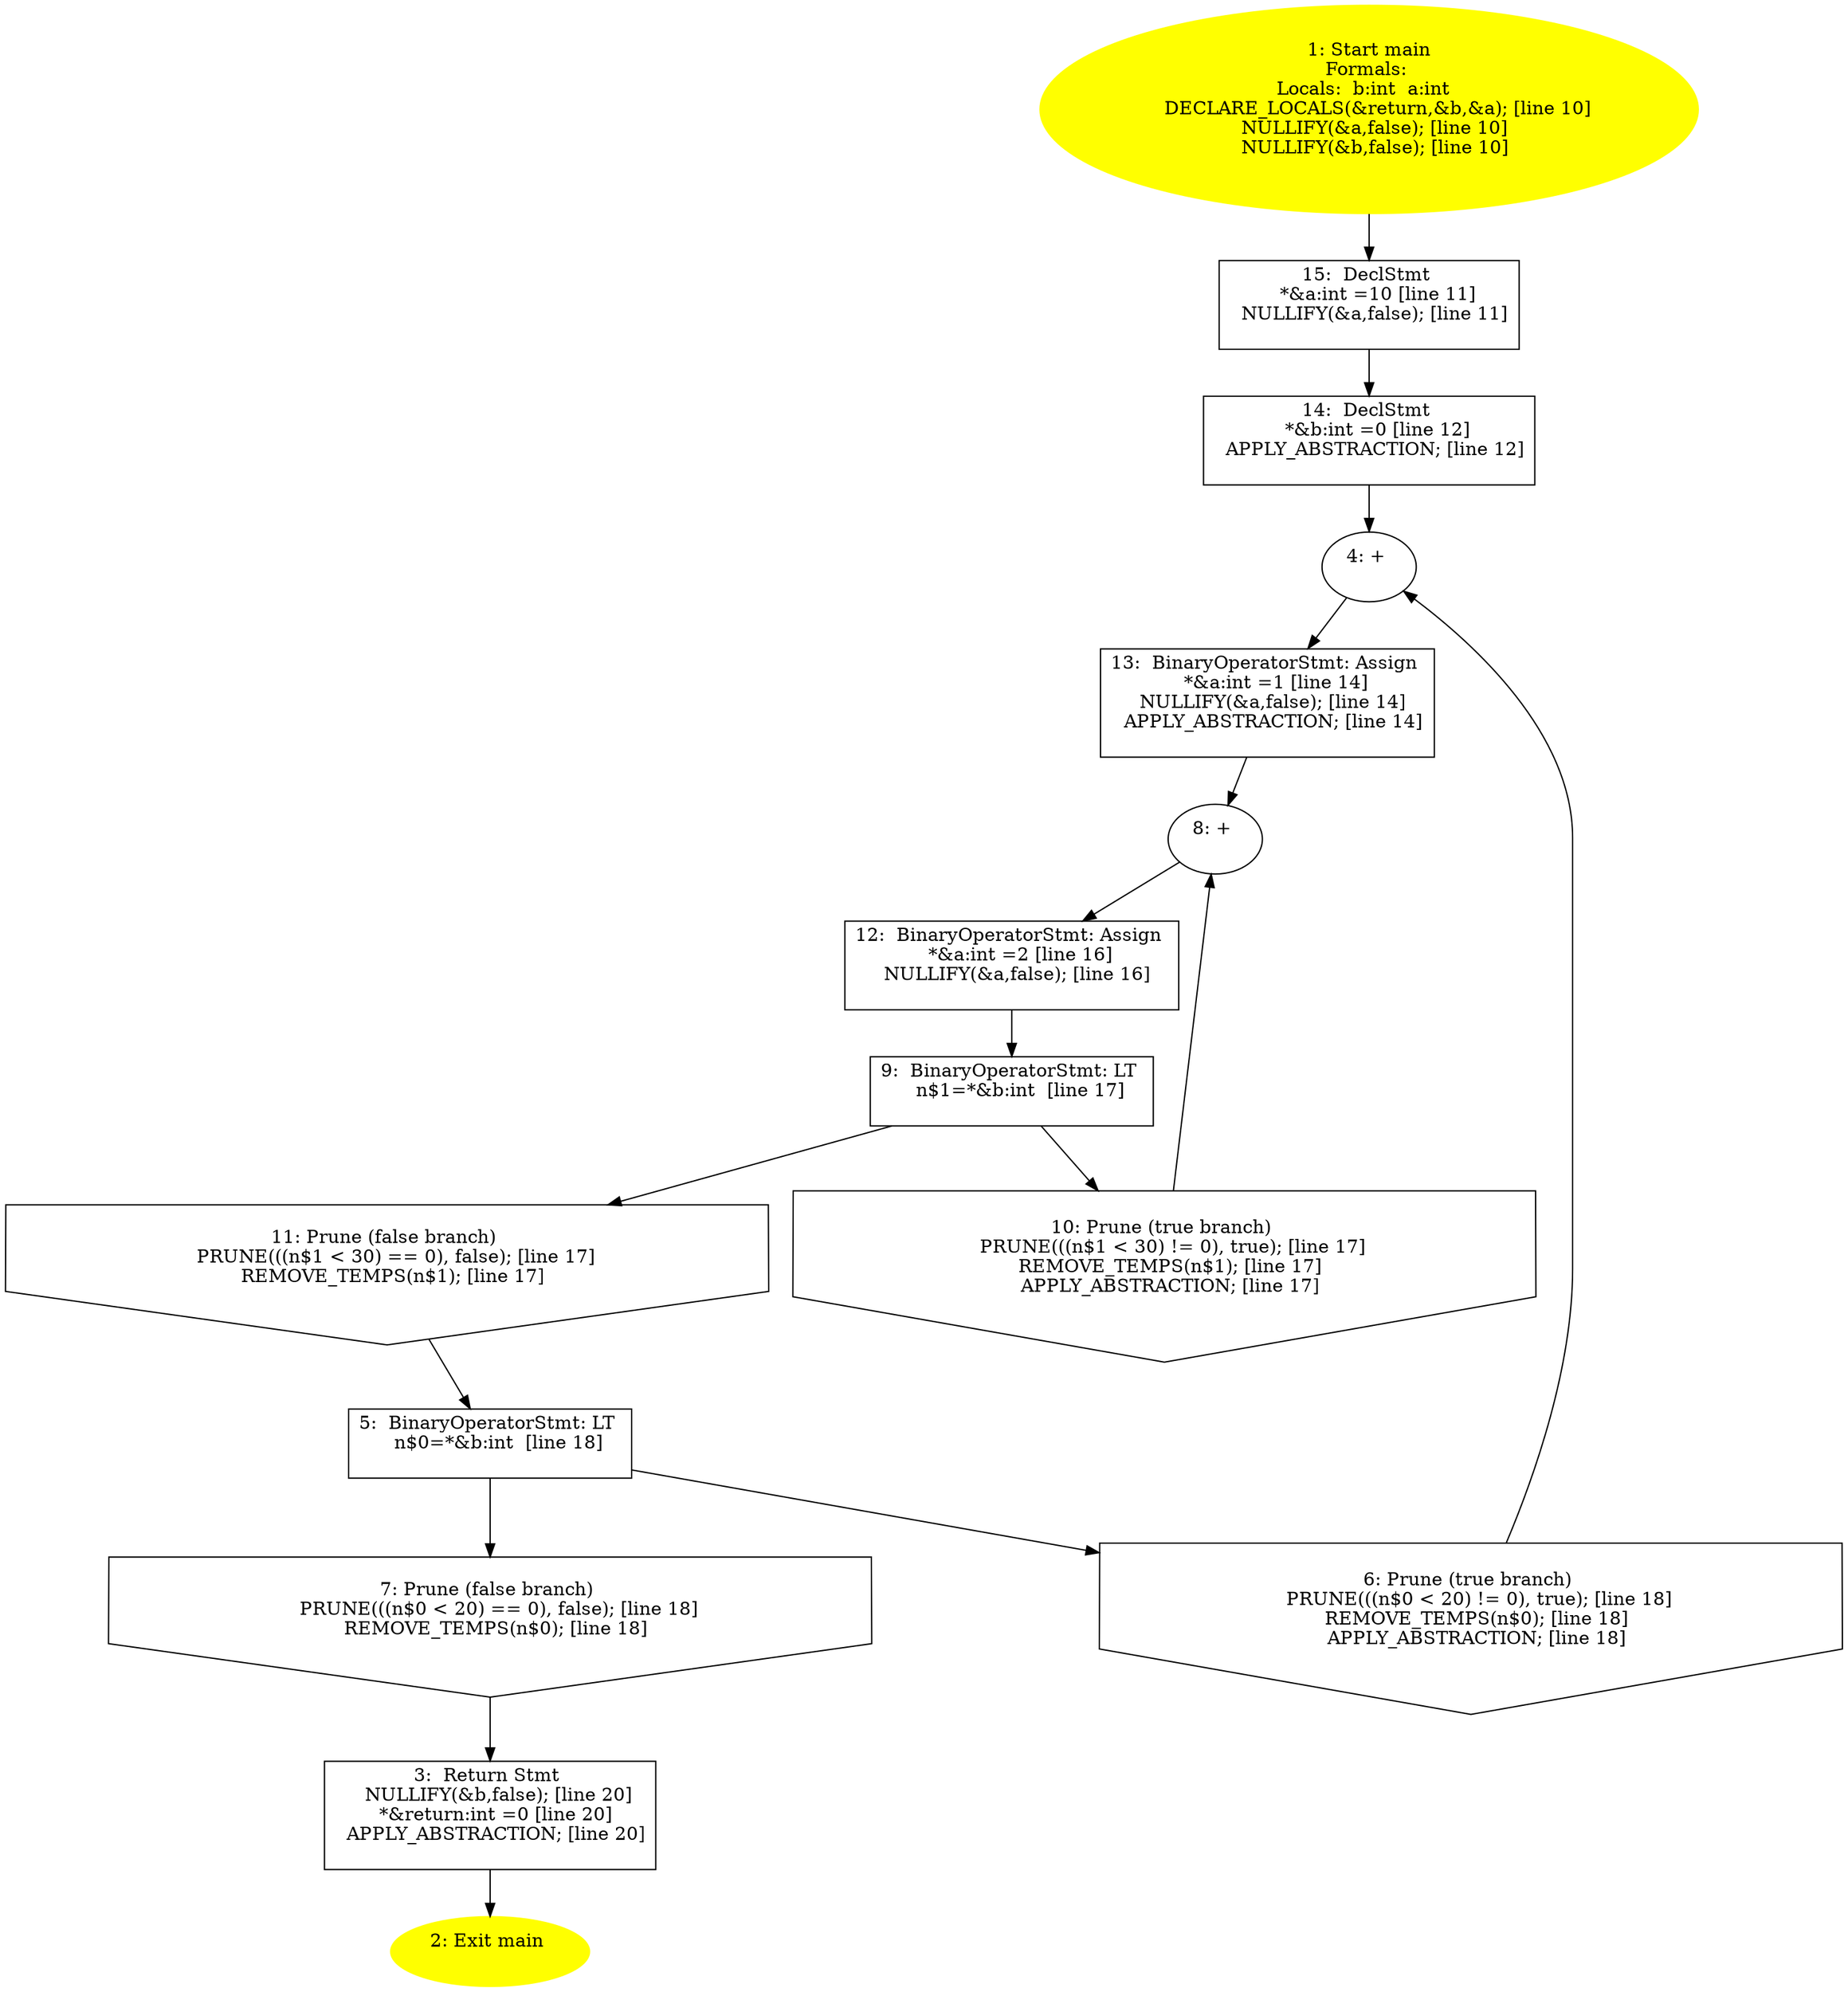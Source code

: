 digraph iCFG {
15 [label="15:  DeclStmt \n   *&a:int =10 [line 11]\n  NULLIFY(&a,false); [line 11]\n " shape="box"]
	

	 15 -> 14 ;
14 [label="14:  DeclStmt \n   *&b:int =0 [line 12]\n  APPLY_ABSTRACTION; [line 12]\n " shape="box"]
	

	 14 -> 4 ;
13 [label="13:  BinaryOperatorStmt: Assign \n   *&a:int =1 [line 14]\n  NULLIFY(&a,false); [line 14]\n  APPLY_ABSTRACTION; [line 14]\n " shape="box"]
	

	 13 -> 8 ;
12 [label="12:  BinaryOperatorStmt: Assign \n   *&a:int =2 [line 16]\n  NULLIFY(&a,false); [line 16]\n " shape="box"]
	

	 12 -> 9 ;
11 [label="11: Prune (false branch) \n   PRUNE(((n$1 < 30) == 0), false); [line 17]\n  REMOVE_TEMPS(n$1); [line 17]\n " shape="invhouse"]
	

	 11 -> 5 ;
10 [label="10: Prune (true branch) \n   PRUNE(((n$1 < 30) != 0), true); [line 17]\n  REMOVE_TEMPS(n$1); [line 17]\n  APPLY_ABSTRACTION; [line 17]\n " shape="invhouse"]
	

	 10 -> 8 ;
9 [label="9:  BinaryOperatorStmt: LT \n   n$1=*&b:int  [line 17]\n " shape="box"]
	

	 9 -> 10 ;
	 9 -> 11 ;
8 [label="8: + \n  " ]
	

	 8 -> 12 ;
7 [label="7: Prune (false branch) \n   PRUNE(((n$0 < 20) == 0), false); [line 18]\n  REMOVE_TEMPS(n$0); [line 18]\n " shape="invhouse"]
	

	 7 -> 3 ;
6 [label="6: Prune (true branch) \n   PRUNE(((n$0 < 20) != 0), true); [line 18]\n  REMOVE_TEMPS(n$0); [line 18]\n  APPLY_ABSTRACTION; [line 18]\n " shape="invhouse"]
	

	 6 -> 4 ;
5 [label="5:  BinaryOperatorStmt: LT \n   n$0=*&b:int  [line 18]\n " shape="box"]
	

	 5 -> 6 ;
	 5 -> 7 ;
4 [label="4: + \n  " ]
	

	 4 -> 13 ;
3 [label="3:  Return Stmt \n   NULLIFY(&b,false); [line 20]\n  *&return:int =0 [line 20]\n  APPLY_ABSTRACTION; [line 20]\n " shape="box"]
	

	 3 -> 2 ;
2 [label="2: Exit main \n  " color=yellow style=filled]
	

1 [label="1: Start main\nFormals: \nLocals:  b:int  a:int  \n   DECLARE_LOCALS(&return,&b,&a); [line 10]\n  NULLIFY(&a,false); [line 10]\n  NULLIFY(&b,false); [line 10]\n " color=yellow style=filled]
	

	 1 -> 15 ;
}
